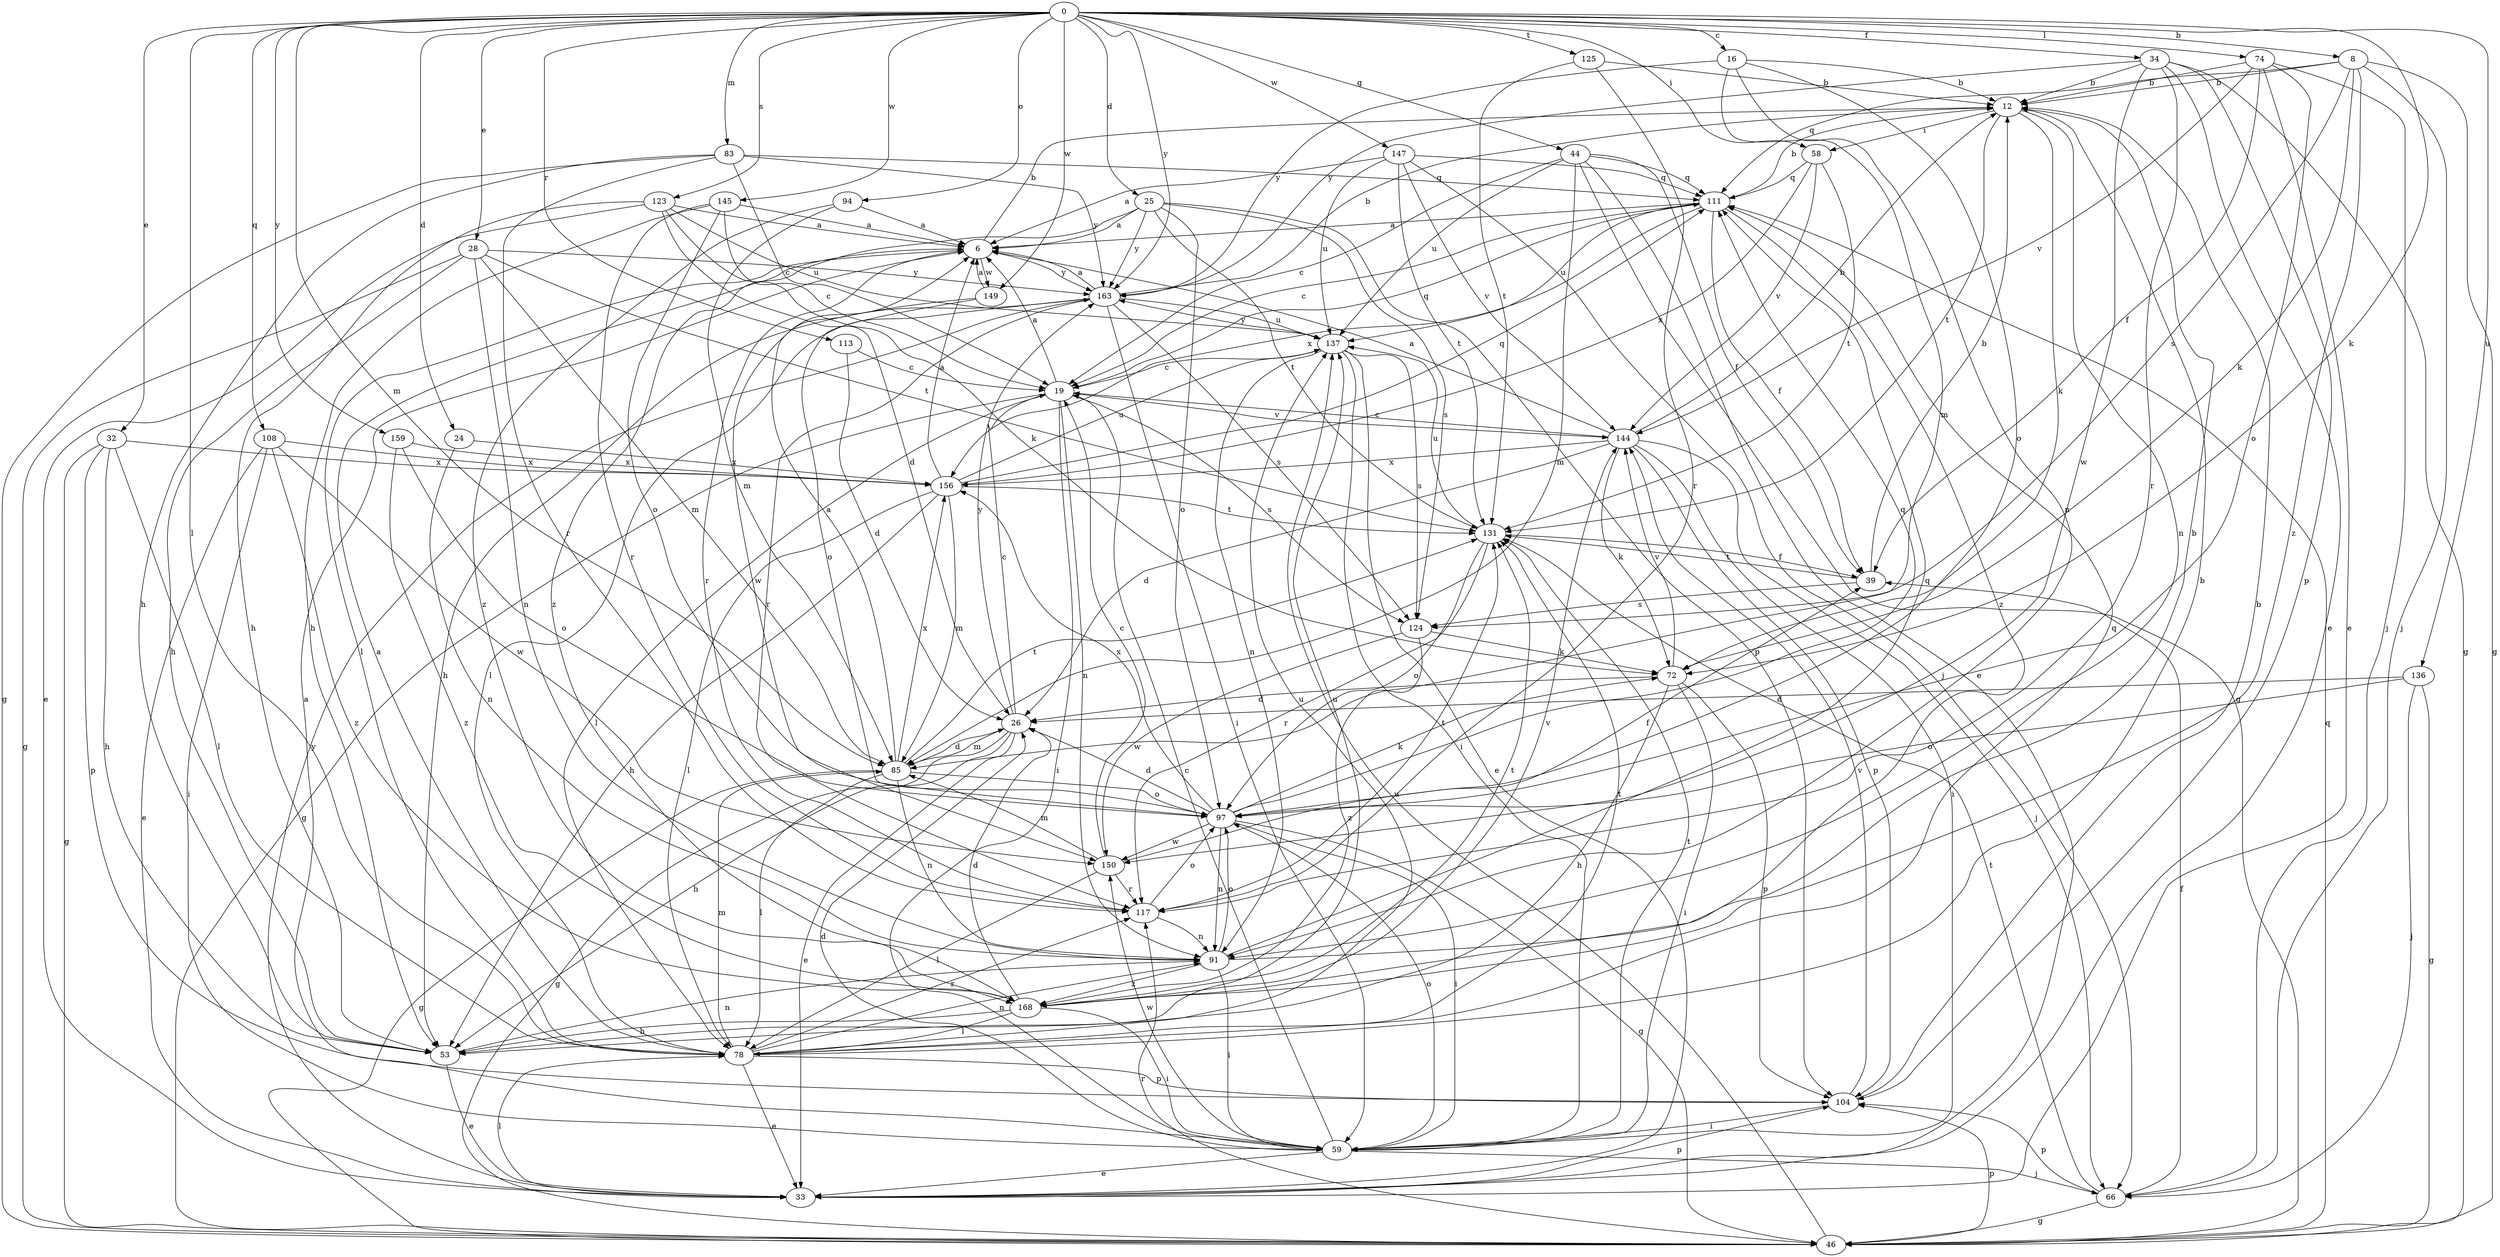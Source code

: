 strict digraph  {
0;
6;
8;
12;
16;
19;
24;
25;
26;
28;
32;
33;
34;
39;
44;
46;
53;
58;
59;
66;
72;
74;
78;
83;
85;
91;
94;
97;
104;
108;
111;
113;
117;
123;
124;
125;
131;
136;
137;
144;
145;
147;
149;
150;
156;
159;
163;
168;
0 -> 8  [label=b];
0 -> 16  [label=c];
0 -> 24  [label=d];
0 -> 25  [label=d];
0 -> 28  [label=e];
0 -> 32  [label=e];
0 -> 34  [label=f];
0 -> 44  [label=g];
0 -> 58  [label=i];
0 -> 72  [label=k];
0 -> 74  [label=l];
0 -> 78  [label=l];
0 -> 83  [label=m];
0 -> 85  [label=m];
0 -> 94  [label=o];
0 -> 108  [label=q];
0 -> 113  [label=r];
0 -> 123  [label=s];
0 -> 125  [label=t];
0 -> 136  [label=u];
0 -> 145  [label=w];
0 -> 147  [label=w];
0 -> 149  [label=w];
0 -> 159  [label=y];
0 -> 163  [label=y];
6 -> 12  [label=b];
6 -> 78  [label=l];
6 -> 117  [label=r];
6 -> 149  [label=w];
6 -> 163  [label=y];
8 -> 12  [label=b];
8 -> 46  [label=g];
8 -> 66  [label=j];
8 -> 72  [label=k];
8 -> 111  [label=q];
8 -> 124  [label=s];
8 -> 168  [label=z];
12 -> 58  [label=i];
12 -> 72  [label=k];
12 -> 91  [label=n];
12 -> 131  [label=t];
16 -> 12  [label=b];
16 -> 85  [label=m];
16 -> 91  [label=n];
16 -> 97  [label=o];
16 -> 163  [label=y];
19 -> 6  [label=a];
19 -> 46  [label=g];
19 -> 59  [label=i];
19 -> 78  [label=l];
19 -> 91  [label=n];
19 -> 111  [label=q];
19 -> 124  [label=s];
19 -> 144  [label=v];
24 -> 91  [label=n];
24 -> 156  [label=x];
25 -> 6  [label=a];
25 -> 97  [label=o];
25 -> 104  [label=p];
25 -> 124  [label=s];
25 -> 131  [label=t];
25 -> 163  [label=y];
25 -> 168  [label=z];
26 -> 19  [label=c];
26 -> 33  [label=e];
26 -> 46  [label=g];
26 -> 53  [label=h];
26 -> 85  [label=m];
26 -> 163  [label=y];
28 -> 46  [label=g];
28 -> 53  [label=h];
28 -> 85  [label=m];
28 -> 91  [label=n];
28 -> 131  [label=t];
28 -> 163  [label=y];
32 -> 46  [label=g];
32 -> 53  [label=h];
32 -> 78  [label=l];
32 -> 104  [label=p];
32 -> 156  [label=x];
33 -> 78  [label=l];
33 -> 104  [label=p];
33 -> 163  [label=y];
34 -> 12  [label=b];
34 -> 33  [label=e];
34 -> 46  [label=g];
34 -> 104  [label=p];
34 -> 117  [label=r];
34 -> 150  [label=w];
34 -> 163  [label=y];
39 -> 12  [label=b];
39 -> 124  [label=s];
39 -> 131  [label=t];
44 -> 19  [label=c];
44 -> 33  [label=e];
44 -> 39  [label=f];
44 -> 46  [label=g];
44 -> 85  [label=m];
44 -> 111  [label=q];
44 -> 137  [label=u];
46 -> 104  [label=p];
46 -> 111  [label=q];
46 -> 117  [label=r];
46 -> 137  [label=u];
53 -> 33  [label=e];
53 -> 91  [label=n];
53 -> 137  [label=u];
58 -> 111  [label=q];
58 -> 131  [label=t];
58 -> 144  [label=v];
58 -> 156  [label=x];
59 -> 6  [label=a];
59 -> 19  [label=c];
59 -> 26  [label=d];
59 -> 33  [label=e];
59 -> 66  [label=j];
59 -> 97  [label=o];
59 -> 131  [label=t];
59 -> 150  [label=w];
66 -> 39  [label=f];
66 -> 46  [label=g];
66 -> 104  [label=p];
66 -> 131  [label=t];
72 -> 26  [label=d];
72 -> 53  [label=h];
72 -> 59  [label=i];
72 -> 104  [label=p];
72 -> 144  [label=v];
74 -> 12  [label=b];
74 -> 33  [label=e];
74 -> 39  [label=f];
74 -> 66  [label=j];
74 -> 97  [label=o];
74 -> 144  [label=v];
78 -> 6  [label=a];
78 -> 12  [label=b];
78 -> 33  [label=e];
78 -> 85  [label=m];
78 -> 91  [label=n];
78 -> 104  [label=p];
78 -> 111  [label=q];
78 -> 117  [label=r];
78 -> 131  [label=t];
78 -> 137  [label=u];
83 -> 19  [label=c];
83 -> 46  [label=g];
83 -> 53  [label=h];
83 -> 111  [label=q];
83 -> 117  [label=r];
83 -> 163  [label=y];
85 -> 6  [label=a];
85 -> 26  [label=d];
85 -> 46  [label=g];
85 -> 78  [label=l];
85 -> 91  [label=n];
85 -> 97  [label=o];
85 -> 131  [label=t];
85 -> 156  [label=x];
91 -> 12  [label=b];
91 -> 59  [label=i];
91 -> 97  [label=o];
91 -> 111  [label=q];
91 -> 168  [label=z];
94 -> 6  [label=a];
94 -> 85  [label=m];
94 -> 168  [label=z];
97 -> 26  [label=d];
97 -> 46  [label=g];
97 -> 59  [label=i];
97 -> 72  [label=k];
97 -> 91  [label=n];
97 -> 111  [label=q];
97 -> 150  [label=w];
97 -> 156  [label=x];
104 -> 12  [label=b];
104 -> 59  [label=i];
104 -> 144  [label=v];
108 -> 33  [label=e];
108 -> 59  [label=i];
108 -> 150  [label=w];
108 -> 156  [label=x];
108 -> 168  [label=z];
111 -> 6  [label=a];
111 -> 12  [label=b];
111 -> 19  [label=c];
111 -> 39  [label=f];
111 -> 137  [label=u];
111 -> 156  [label=x];
111 -> 168  [label=z];
113 -> 19  [label=c];
113 -> 26  [label=d];
117 -> 91  [label=n];
117 -> 97  [label=o];
117 -> 131  [label=t];
123 -> 6  [label=a];
123 -> 26  [label=d];
123 -> 33  [label=e];
123 -> 53  [label=h];
123 -> 72  [label=k];
123 -> 137  [label=u];
124 -> 72  [label=k];
124 -> 150  [label=w];
124 -> 168  [label=z];
125 -> 12  [label=b];
125 -> 117  [label=r];
125 -> 131  [label=t];
131 -> 39  [label=f];
131 -> 97  [label=o];
131 -> 117  [label=r];
131 -> 137  [label=u];
136 -> 26  [label=d];
136 -> 46  [label=g];
136 -> 66  [label=j];
136 -> 97  [label=o];
137 -> 19  [label=c];
137 -> 33  [label=e];
137 -> 59  [label=i];
137 -> 91  [label=n];
137 -> 124  [label=s];
137 -> 163  [label=y];
144 -> 6  [label=a];
144 -> 12  [label=b];
144 -> 19  [label=c];
144 -> 26  [label=d];
144 -> 59  [label=i];
144 -> 66  [label=j];
144 -> 72  [label=k];
144 -> 104  [label=p];
144 -> 156  [label=x];
145 -> 6  [label=a];
145 -> 19  [label=c];
145 -> 53  [label=h];
145 -> 97  [label=o];
145 -> 117  [label=r];
147 -> 6  [label=a];
147 -> 66  [label=j];
147 -> 111  [label=q];
147 -> 131  [label=t];
147 -> 137  [label=u];
147 -> 144  [label=v];
149 -> 6  [label=a];
149 -> 97  [label=o];
149 -> 150  [label=w];
150 -> 19  [label=c];
150 -> 39  [label=f];
150 -> 78  [label=l];
150 -> 85  [label=m];
150 -> 117  [label=r];
156 -> 6  [label=a];
156 -> 53  [label=h];
156 -> 78  [label=l];
156 -> 85  [label=m];
156 -> 111  [label=q];
156 -> 131  [label=t];
156 -> 137  [label=u];
159 -> 97  [label=o];
159 -> 156  [label=x];
159 -> 168  [label=z];
163 -> 6  [label=a];
163 -> 12  [label=b];
163 -> 53  [label=h];
163 -> 59  [label=i];
163 -> 78  [label=l];
163 -> 117  [label=r];
163 -> 124  [label=s];
163 -> 137  [label=u];
168 -> 26  [label=d];
168 -> 53  [label=h];
168 -> 59  [label=i];
168 -> 78  [label=l];
168 -> 131  [label=t];
168 -> 144  [label=v];
}
